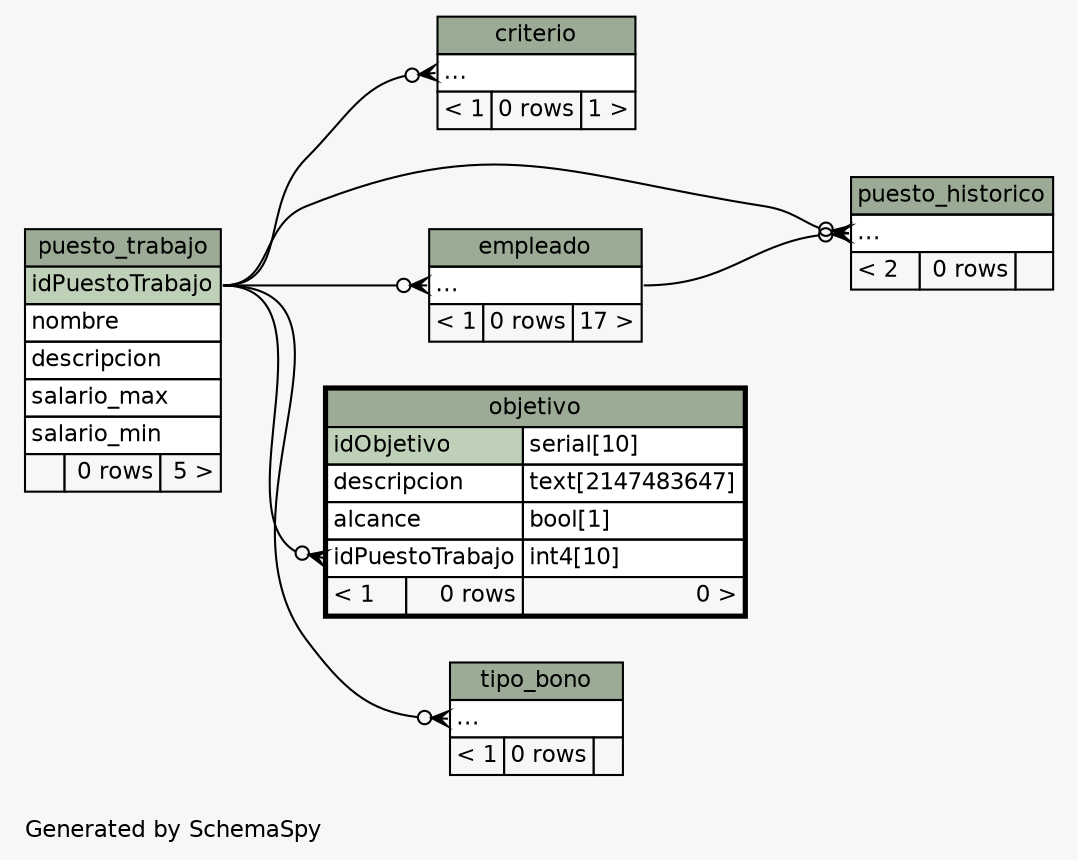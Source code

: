// dot 2.26.3 on Linux 3.2.0-4-686-pae
// SchemaSpy rev 590
digraph "twoDegreesRelationshipsDiagram" {
  graph [
    rankdir="RL"
    bgcolor="#f7f7f7"
    label="\nGenerated by SchemaSpy"
    labeljust="l"
    nodesep="0.18"
    ranksep="0.46"
    fontname="Helvetica"
    fontsize="11"
  ];
  node [
    fontname="Helvetica"
    fontsize="11"
    shape="plaintext"
  ];
  edge [
    arrowsize="0.8"
  ];
  "criterio":"elipses":w -> "puesto_trabajo":"idPuestoTrabajo":e [arrowhead=none dir=back arrowtail=crowodot];
  "empleado":"elipses":w -> "puesto_trabajo":"idPuestoTrabajo":e [arrowhead=none dir=back arrowtail=crowodot];
  "objetivo":"idPuestoTrabajo":w -> "puesto_trabajo":"idPuestoTrabajo":e [arrowhead=none dir=back arrowtail=crowodot];
  "puesto_historico":"elipses":w -> "empleado":"elipses":e [arrowhead=none dir=back arrowtail=crowodot];
  "puesto_historico":"elipses":w -> "puesto_trabajo":"idPuestoTrabajo":e [arrowhead=none dir=back arrowtail=crowodot];
  "tipo_bono":"elipses":w -> "puesto_trabajo":"idPuestoTrabajo":e [arrowhead=none dir=back arrowtail=crowodot];
  "criterio" [
    label=<
    <TABLE BORDER="0" CELLBORDER="1" CELLSPACING="0" BGCOLOR="#ffffff">
      <TR><TD COLSPAN="3" BGCOLOR="#9bab96" ALIGN="CENTER">criterio</TD></TR>
      <TR><TD PORT="elipses" COLSPAN="3" ALIGN="LEFT">...</TD></TR>
      <TR><TD ALIGN="LEFT" BGCOLOR="#f7f7f7">&lt; 1</TD><TD ALIGN="RIGHT" BGCOLOR="#f7f7f7">0 rows</TD><TD ALIGN="RIGHT" BGCOLOR="#f7f7f7">1 &gt;</TD></TR>
    </TABLE>>
    URL="criterio.html"
    tooltip="criterio"
  ];
  "empleado" [
    label=<
    <TABLE BORDER="0" CELLBORDER="1" CELLSPACING="0" BGCOLOR="#ffffff">
      <TR><TD COLSPAN="3" BGCOLOR="#9bab96" ALIGN="CENTER">empleado</TD></TR>
      <TR><TD PORT="elipses" COLSPAN="3" ALIGN="LEFT">...</TD></TR>
      <TR><TD ALIGN="LEFT" BGCOLOR="#f7f7f7">&lt; 1</TD><TD ALIGN="RIGHT" BGCOLOR="#f7f7f7">0 rows</TD><TD ALIGN="RIGHT" BGCOLOR="#f7f7f7">17 &gt;</TD></TR>
    </TABLE>>
    URL="empleado.html"
    tooltip="empleado"
  ];
  "objetivo" [
    label=<
    <TABLE BORDER="2" CELLBORDER="1" CELLSPACING="0" BGCOLOR="#ffffff">
      <TR><TD COLSPAN="3" BGCOLOR="#9bab96" ALIGN="CENTER">objetivo</TD></TR>
      <TR><TD PORT="idObjetivo" COLSPAN="2" BGCOLOR="#bed1b8" ALIGN="LEFT">idObjetivo</TD><TD PORT="idObjetivo.type" ALIGN="LEFT">serial[10]</TD></TR>
      <TR><TD PORT="descripcion" COLSPAN="2" ALIGN="LEFT">descripcion</TD><TD PORT="descripcion.type" ALIGN="LEFT">text[2147483647]</TD></TR>
      <TR><TD PORT="alcance" COLSPAN="2" ALIGN="LEFT">alcance</TD><TD PORT="alcance.type" ALIGN="LEFT">bool[1]</TD></TR>
      <TR><TD PORT="idPuestoTrabajo" COLSPAN="2" ALIGN="LEFT">idPuestoTrabajo</TD><TD PORT="idPuestoTrabajo.type" ALIGN="LEFT">int4[10]</TD></TR>
      <TR><TD ALIGN="LEFT" BGCOLOR="#f7f7f7">&lt; 1</TD><TD ALIGN="RIGHT" BGCOLOR="#f7f7f7">0 rows</TD><TD ALIGN="RIGHT" BGCOLOR="#f7f7f7">0 &gt;</TD></TR>
    </TABLE>>
    URL="objetivo.html"
    tooltip="objetivo"
  ];
  "puesto_historico" [
    label=<
    <TABLE BORDER="0" CELLBORDER="1" CELLSPACING="0" BGCOLOR="#ffffff">
      <TR><TD COLSPAN="3" BGCOLOR="#9bab96" ALIGN="CENTER">puesto_historico</TD></TR>
      <TR><TD PORT="elipses" COLSPAN="3" ALIGN="LEFT">...</TD></TR>
      <TR><TD ALIGN="LEFT" BGCOLOR="#f7f7f7">&lt; 2</TD><TD ALIGN="RIGHT" BGCOLOR="#f7f7f7">0 rows</TD><TD ALIGN="RIGHT" BGCOLOR="#f7f7f7">  </TD></TR>
    </TABLE>>
    URL="puesto_historico.html"
    tooltip="puesto_historico"
  ];
  "puesto_trabajo" [
    label=<
    <TABLE BORDER="0" CELLBORDER="1" CELLSPACING="0" BGCOLOR="#ffffff">
      <TR><TD COLSPAN="3" BGCOLOR="#9bab96" ALIGN="CENTER">puesto_trabajo</TD></TR>
      <TR><TD PORT="idPuestoTrabajo" COLSPAN="3" BGCOLOR="#bed1b8" ALIGN="LEFT">idPuestoTrabajo</TD></TR>
      <TR><TD PORT="nombre" COLSPAN="3" ALIGN="LEFT">nombre</TD></TR>
      <TR><TD PORT="descripcion" COLSPAN="3" ALIGN="LEFT">descripcion</TD></TR>
      <TR><TD PORT="salario_max" COLSPAN="3" ALIGN="LEFT">salario_max</TD></TR>
      <TR><TD PORT="salario_min" COLSPAN="3" ALIGN="LEFT">salario_min</TD></TR>
      <TR><TD ALIGN="LEFT" BGCOLOR="#f7f7f7">  </TD><TD ALIGN="RIGHT" BGCOLOR="#f7f7f7">0 rows</TD><TD ALIGN="RIGHT" BGCOLOR="#f7f7f7">5 &gt;</TD></TR>
    </TABLE>>
    URL="puesto_trabajo.html"
    tooltip="puesto_trabajo"
  ];
  "tipo_bono" [
    label=<
    <TABLE BORDER="0" CELLBORDER="1" CELLSPACING="0" BGCOLOR="#ffffff">
      <TR><TD COLSPAN="3" BGCOLOR="#9bab96" ALIGN="CENTER">tipo_bono</TD></TR>
      <TR><TD PORT="elipses" COLSPAN="3" ALIGN="LEFT">...</TD></TR>
      <TR><TD ALIGN="LEFT" BGCOLOR="#f7f7f7">&lt; 1</TD><TD ALIGN="RIGHT" BGCOLOR="#f7f7f7">0 rows</TD><TD ALIGN="RIGHT" BGCOLOR="#f7f7f7">  </TD></TR>
    </TABLE>>
    URL="tipo_bono.html"
    tooltip="tipo_bono"
  ];
}
